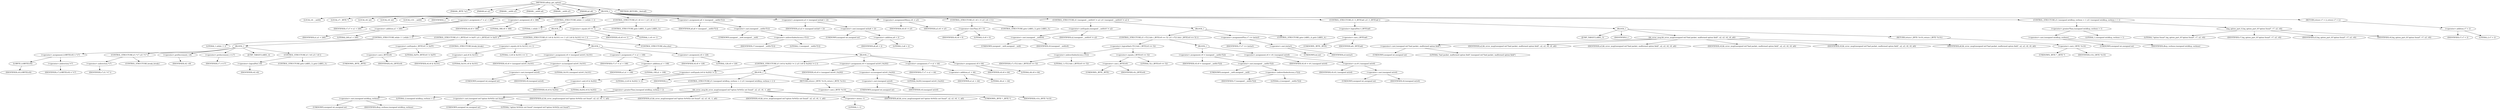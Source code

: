 digraph udhcp_get_option {  
"1000106" [label = "(METHOD,udhcp_get_option)" ]
"1000107" [label = "(PARAM,_BYTE *a1)" ]
"1000108" [label = "(PARAM,int a2)" ]
"1000109" [label = "(PARAM,__int64 a3)" ]
"1000110" [label = "(PARAM,__int64 a4)" ]
"1000111" [label = "(PARAM,__int64 a5)" ]
"1000112" [label = "(PARAM,int a6)" ]
"1000113" [label = "(BLOCK,,)" ]
"1000114" [label = "(LOCAL,v6: __int64)" ]
"1000115" [label = "(LOCAL,v7: _BYTE *)" ]
"1000116" [label = "(LOCAL,v8: int)" ]
"1000117" [label = "(LOCAL,v9: int)" ]
"1000118" [label = "(LOCAL,v10: __int64)" ]
"1000119" [label = "(IDENTIFIER,L,)" ]
"1000120" [label = "(<operator>.assignment,v7 = a1 + 240)" ]
"1000121" [label = "(IDENTIFIER,v7,v7 = a1 + 240)" ]
"1000122" [label = "(<operator>.addition,a1 + 240)" ]
"1000123" [label = "(IDENTIFIER,a1,a1 + 240)" ]
"1000124" [label = "(LITERAL,240,a1 + 240)" ]
"1000125" [label = "(<operator>.assignment,v8 = 388)" ]
"1000126" [label = "(IDENTIFIER,v8,v8 = 388)" ]
"1000127" [label = "(LITERAL,388,v8 = 388)" ]
"1000128" [label = "(CONTROL_STRUCTURE,while ( 1 ),while ( 1 ))" ]
"1000129" [label = "(LITERAL,1,while ( 1 ))" ]
"1000130" [label = "(BLOCK,,)" ]
"1000131" [label = "(CONTROL_STRUCTURE,while ( 1 ),while ( 1 ))" ]
"1000132" [label = "(LITERAL,1,while ( 1 ))" ]
"1000133" [label = "(BLOCK,,)" ]
"1000134" [label = "(<operator>.assignment,LOBYTE(v9) = *v7)" ]
"1000135" [label = "(LOBYTE,LOBYTE(v9))" ]
"1000136" [label = "(IDENTIFIER,v9,LOBYTE(v9))" ]
"1000137" [label = "(<operator>.indirection,*v7)" ]
"1000138" [label = "(IDENTIFIER,v7,LOBYTE(v9) = *v7)" ]
"1000139" [label = "(CONTROL_STRUCTURE,if ( *v7 ),if ( *v7 ))" ]
"1000140" [label = "(<operator>.indirection,*v7)" ]
"1000141" [label = "(IDENTIFIER,v7,if ( *v7 ))" ]
"1000142" [label = "(CONTROL_STRUCTURE,break;,break;)" ]
"1000143" [label = "(<operator>.preDecrement,--v8)" ]
"1000144" [label = "(IDENTIFIER,v8,--v8)" ]
"1000145" [label = "(<operator>.preIncrement,++v7)" ]
"1000146" [label = "(IDENTIFIER,v7,++v7)" ]
"1000147" [label = "(JUMP_TARGET,LABEL_4)" ]
"1000148" [label = "(CONTROL_STRUCTURE,if ( !v8 ),if ( !v8 ))" ]
"1000149" [label = "(<operator>.logicalNot,!v8)" ]
"1000150" [label = "(IDENTIFIER,v8,!v8)" ]
"1000151" [label = "(CONTROL_STRUCTURE,goto LABEL_5;,goto LABEL_5;)" ]
"1000152" [label = "(CONTROL_STRUCTURE,if ( (_BYTE)v9 != 0xFF ),if ( (_BYTE)v9 != 0xFF ))" ]
"1000153" [label = "(<operator>.notEquals,(_BYTE)v9 != 0xFF)" ]
"1000154" [label = "(<operator>.cast,(_BYTE)v9)" ]
"1000155" [label = "(UNKNOWN,_BYTE,_BYTE)" ]
"1000156" [label = "(IDENTIFIER,v9,(_BYTE)v9)" ]
"1000157" [label = "(LITERAL,0xFF,(_BYTE)v9 != 0xFF)" ]
"1000158" [label = "(CONTROL_STRUCTURE,break;,break;)" ]
"1000159" [label = "(CONTROL_STRUCTURE,if ( (v6 & 0x101) == 1 ),if ( (v6 & 0x101) == 1 ))" ]
"1000160" [label = "(<operator>.equals,(v6 & 0x101) == 1)" ]
"1000161" [label = "(<operator>.and,v6 & 0x101)" ]
"1000162" [label = "(IDENTIFIER,v6,v6 & 0x101)" ]
"1000163" [label = "(LITERAL,0x101,v6 & 0x101)" ]
"1000164" [label = "(LITERAL,1,(v6 & 0x101) == 1)" ]
"1000165" [label = "(BLOCK,,)" ]
"1000166" [label = "(<operator>.assignment,v6 = (unsigned int)v6 | 0x101)" ]
"1000167" [label = "(IDENTIFIER,v6,v6 = (unsigned int)v6 | 0x101)" ]
"1000168" [label = "(<operator>.or,(unsigned int)v6 | 0x101)" ]
"1000169" [label = "(<operator>.cast,(unsigned int)v6)" ]
"1000170" [label = "(UNKNOWN,unsigned int,unsigned int)" ]
"1000171" [label = "(IDENTIFIER,v6,(unsigned int)v6)" ]
"1000172" [label = "(LITERAL,0x101,(unsigned int)v6 | 0x101)" ]
"1000173" [label = "(<operator>.assignment,v7 = a1 + 108)" ]
"1000174" [label = "(IDENTIFIER,v7,v7 = a1 + 108)" ]
"1000175" [label = "(<operator>.addition,a1 + 108)" ]
"1000176" [label = "(IDENTIFIER,a1,a1 + 108)" ]
"1000177" [label = "(LITERAL,108,a1 + 108)" ]
"1000178" [label = "(<operator>.assignment,v8 = 128)" ]
"1000179" [label = "(IDENTIFIER,v8,v8 = 128)" ]
"1000180" [label = "(LITERAL,128,v8 = 128)" ]
"1000181" [label = "(CONTROL_STRUCTURE,else,else)" ]
"1000182" [label = "(BLOCK,,)" ]
"1000183" [label = "(CONTROL_STRUCTURE,if ( (v6 & 0x202) != 2 ),if ( (v6 & 0x202) != 2 ))" ]
"1000184" [label = "(<operator>.notEquals,(v6 & 0x202) != 2)" ]
"1000185" [label = "(<operator>.and,v6 & 0x202)" ]
"1000186" [label = "(IDENTIFIER,v6,v6 & 0x202)" ]
"1000187" [label = "(LITERAL,0x202,v6 & 0x202)" ]
"1000188" [label = "(LITERAL,2,(v6 & 0x202) != 2)" ]
"1000189" [label = "(BLOCK,,)" ]
"1000190" [label = "(IDENTIFIER,L,)" ]
"1000191" [label = "(CONTROL_STRUCTURE,if ( (unsigned int)dhcp_verbose > 2 ),if ( (unsigned int)dhcp_verbose > 2 ))" ]
"1000192" [label = "(<operator>.greaterThan,(unsigned int)dhcp_verbose > 2)" ]
"1000193" [label = "(<operator>.cast,(unsigned int)dhcp_verbose)" ]
"1000194" [label = "(UNKNOWN,unsigned int,unsigned int)" ]
"1000195" [label = "(IDENTIFIER,dhcp_verbose,(unsigned int)dhcp_verbose)" ]
"1000196" [label = "(LITERAL,2,(unsigned int)dhcp_verbose > 2)" ]
"1000197" [label = "(bb_error_msg,bb_error_msg((unsigned int)\"option 0x%02x not found\", a2, a3, v6, -1, a6))" ]
"1000198" [label = "(<operator>.cast,(unsigned int)\"option 0x%02x not found\")" ]
"1000199" [label = "(UNKNOWN,unsigned int,unsigned int)" ]
"1000200" [label = "(LITERAL,\"option 0x%02x not found\",(unsigned int)\"option 0x%02x not found\")" ]
"1000201" [label = "(IDENTIFIER,a2,bb_error_msg((unsigned int)\"option 0x%02x not found\", a2, a3, v6, -1, a6))" ]
"1000202" [label = "(IDENTIFIER,a3,bb_error_msg((unsigned int)\"option 0x%02x not found\", a2, a3, v6, -1, a6))" ]
"1000203" [label = "(IDENTIFIER,v6,bb_error_msg((unsigned int)\"option 0x%02x not found\", a2, a3, v6, -1, a6))" ]
"1000204" [label = "(<operator>.minus,-1)" ]
"1000205" [label = "(LITERAL,1,-1)" ]
"1000206" [label = "(IDENTIFIER,a6,bb_error_msg((unsigned int)\"option 0x%02x not found\", a2, a3, v6, -1, a6))" ]
"1000207" [label = "(RETURN,return (_BYTE *)v10;,return (_BYTE *)v10;)" ]
"1000208" [label = "(<operator>.cast,(_BYTE *)v10)" ]
"1000209" [label = "(UNKNOWN,_BYTE *,_BYTE *)" ]
"1000210" [label = "(IDENTIFIER,v10,(_BYTE *)v10)" ]
"1000211" [label = "(<operator>.assignment,v6 = (unsigned int)v6 | 0x202)" ]
"1000212" [label = "(IDENTIFIER,v6,v6 = (unsigned int)v6 | 0x202)" ]
"1000213" [label = "(<operator>.or,(unsigned int)v6 | 0x202)" ]
"1000214" [label = "(<operator>.cast,(unsigned int)v6)" ]
"1000215" [label = "(UNKNOWN,unsigned int,unsigned int)" ]
"1000216" [label = "(IDENTIFIER,v6,(unsigned int)v6)" ]
"1000217" [label = "(LITERAL,0x202,(unsigned int)v6 | 0x202)" ]
"1000218" [label = "(<operator>.assignment,v7 = a1 + 44)" ]
"1000219" [label = "(IDENTIFIER,v7,v7 = a1 + 44)" ]
"1000220" [label = "(<operator>.addition,a1 + 44)" ]
"1000221" [label = "(IDENTIFIER,a1,a1 + 44)" ]
"1000222" [label = "(LITERAL,44,a1 + 44)" ]
"1000223" [label = "(<operator>.assignment,v8 = 64)" ]
"1000224" [label = "(IDENTIFIER,v8,v8 = 64)" ]
"1000225" [label = "(LITERAL,64,v8 = 64)" ]
"1000226" [label = "(CONTROL_STRUCTURE,if ( v8 == 1 ),if ( v8 == 1 ))" ]
"1000227" [label = "(<operator>.equals,v8 == 1)" ]
"1000228" [label = "(IDENTIFIER,v8,v8 == 1)" ]
"1000229" [label = "(LITERAL,1,v8 == 1)" ]
"1000230" [label = "(CONTROL_STRUCTURE,goto LABEL_5;,goto LABEL_5;)" ]
"1000231" [label = "(<operator>.assignment,a6 = (unsigned __int8)v7[1])" ]
"1000232" [label = "(IDENTIFIER,a6,a6 = (unsigned __int8)v7[1])" ]
"1000233" [label = "(<operator>.cast,(unsigned __int8)v7[1])" ]
"1000234" [label = "(UNKNOWN,unsigned __int8,unsigned __int8)" ]
"1000235" [label = "(<operator>.indirectIndexAccess,v7[1])" ]
"1000236" [label = "(IDENTIFIER,v7,(unsigned __int8)v7[1])" ]
"1000237" [label = "(LITERAL,1,(unsigned __int8)v7[1])" ]
"1000238" [label = "(<operator>.assignment,a3 = (unsigned int)(a6 + 2))" ]
"1000239" [label = "(IDENTIFIER,a3,a3 = (unsigned int)(a6 + 2))" ]
"1000240" [label = "(<operator>.cast,(unsigned int)(a6 + 2))" ]
"1000241" [label = "(UNKNOWN,unsigned int,unsigned int)" ]
"1000242" [label = "(<operator>.addition,a6 + 2)" ]
"1000243" [label = "(IDENTIFIER,a6,a6 + 2)" ]
"1000244" [label = "(LITERAL,2,a6 + 2)" ]
"1000245" [label = "(<operator>.assignmentMinus,v8 -= a3)" ]
"1000246" [label = "(IDENTIFIER,v8,v8 -= a3)" ]
"1000247" [label = "(IDENTIFIER,a3,v8 -= a3)" ]
"1000248" [label = "(CONTROL_STRUCTURE,if ( v8 < 0 ),if ( v8 < 0 ))" ]
"1000249" [label = "(<operator>.lessThan,v8 < 0)" ]
"1000250" [label = "(IDENTIFIER,v8,v8 < 0)" ]
"1000251" [label = "(LITERAL,0,v8 < 0)" ]
"1000252" [label = "(CONTROL_STRUCTURE,goto LABEL_5;,goto LABEL_5;)" ]
"1000253" [label = "(CONTROL_STRUCTURE,if ( (unsigned __int8)v9 != a2 ),if ( (unsigned __int8)v9 != a2 ))" ]
"1000254" [label = "(<operator>.notEquals,(unsigned __int8)v9 != a2)" ]
"1000255" [label = "(<operator>.cast,(unsigned __int8)v9)" ]
"1000256" [label = "(UNKNOWN,unsigned __int8,unsigned __int8)" ]
"1000257" [label = "(IDENTIFIER,v9,(unsigned __int8)v9)" ]
"1000258" [label = "(IDENTIFIER,a2,(unsigned __int8)v9 != a2)" ]
"1000259" [label = "(BLOCK,,)" ]
"1000260" [label = "(CONTROL_STRUCTURE,if ( v7[1] && (_BYTE)v9 == 52 ),if ( v7[1] && (_BYTE)v9 == 52 ))" ]
"1000261" [label = "(<operator>.logicalAnd,v7[1] && (_BYTE)v9 == 52)" ]
"1000262" [label = "(<operator>.indirectIndexAccess,v7[1])" ]
"1000263" [label = "(IDENTIFIER,v7,v7[1] && (_BYTE)v9 == 52)" ]
"1000264" [label = "(LITERAL,1,v7[1] && (_BYTE)v9 == 52)" ]
"1000265" [label = "(<operator>.equals,(_BYTE)v9 == 52)" ]
"1000266" [label = "(<operator>.cast,(_BYTE)v9)" ]
"1000267" [label = "(UNKNOWN,_BYTE,_BYTE)" ]
"1000268" [label = "(IDENTIFIER,v9,(_BYTE)v9)" ]
"1000269" [label = "(LITERAL,52,(_BYTE)v9 == 52)" ]
"1000270" [label = "(BLOCK,,)" ]
"1000271" [label = "(<operator>.assignment,v9 = (unsigned __int8)v7[2])" ]
"1000272" [label = "(IDENTIFIER,v9,v9 = (unsigned __int8)v7[2])" ]
"1000273" [label = "(<operator>.cast,(unsigned __int8)v7[2])" ]
"1000274" [label = "(UNKNOWN,unsigned __int8,unsigned __int8)" ]
"1000275" [label = "(<operator>.indirectIndexAccess,v7[2])" ]
"1000276" [label = "(IDENTIFIER,v7,(unsigned __int8)v7[2])" ]
"1000277" [label = "(LITERAL,2,(unsigned __int8)v7[2])" ]
"1000278" [label = "(<operator>.assignment,v6 = v9 | (unsigned int)v6)" ]
"1000279" [label = "(IDENTIFIER,v6,v6 = v9 | (unsigned int)v6)" ]
"1000280" [label = "(<operator>.or,v9 | (unsigned int)v6)" ]
"1000281" [label = "(IDENTIFIER,v9,v9 | (unsigned int)v6)" ]
"1000282" [label = "(<operator>.cast,(unsigned int)v6)" ]
"1000283" [label = "(UNKNOWN,unsigned int,unsigned int)" ]
"1000284" [label = "(IDENTIFIER,v6,(unsigned int)v6)" ]
"1000285" [label = "(<operator>.assignmentPlus,v7 += (int)a3)" ]
"1000286" [label = "(IDENTIFIER,v7,v7 += (int)a3)" ]
"1000287" [label = "(<operator>.cast,(int)a3)" ]
"1000288" [label = "(UNKNOWN,int,int)" ]
"1000289" [label = "(IDENTIFIER,a3,(int)a3)" ]
"1000290" [label = "(CONTROL_STRUCTURE,goto LABEL_4;,goto LABEL_4;)" ]
"1000291" [label = "(CONTROL_STRUCTURE,if ( !(_BYTE)a6 ),if ( !(_BYTE)a6 ))" ]
"1000292" [label = "(<operator>.logicalNot,!(_BYTE)a6)" ]
"1000293" [label = "(<operator>.cast,(_BYTE)a6)" ]
"1000294" [label = "(UNKNOWN,_BYTE,_BYTE)" ]
"1000295" [label = "(IDENTIFIER,a6,(_BYTE)a6)" ]
"1000296" [label = "(BLOCK,,)" ]
"1000297" [label = "(JUMP_TARGET,LABEL_5)" ]
"1000298" [label = "(IDENTIFIER,L,)" ]
"1000299" [label = "(bb_error_msg,bb_error_msg((unsigned int)\"bad packet, malformed option field\", a2, a3, v6, v9, a6))" ]
"1000300" [label = "(<operator>.cast,(unsigned int)\"bad packet, malformed option field\")" ]
"1000301" [label = "(UNKNOWN,unsigned int,unsigned int)" ]
"1000302" [label = "(LITERAL,\"bad packet, malformed option field\",(unsigned int)\"bad packet, malformed option field\")" ]
"1000303" [label = "(IDENTIFIER,a2,bb_error_msg((unsigned int)\"bad packet, malformed option field\", a2, a3, v6, v9, a6))" ]
"1000304" [label = "(IDENTIFIER,a3,bb_error_msg((unsigned int)\"bad packet, malformed option field\", a2, a3, v6, v9, a6))" ]
"1000305" [label = "(IDENTIFIER,v6,bb_error_msg((unsigned int)\"bad packet, malformed option field\", a2, a3, v6, v9, a6))" ]
"1000306" [label = "(IDENTIFIER,v9,bb_error_msg((unsigned int)\"bad packet, malformed option field\", a2, a3, v6, v9, a6))" ]
"1000307" [label = "(IDENTIFIER,a6,bb_error_msg((unsigned int)\"bad packet, malformed option field\", a2, a3, v6, v9, a6))" ]
"1000308" [label = "(RETURN,return (_BYTE *)v10;,return (_BYTE *)v10;)" ]
"1000309" [label = "(<operator>.cast,(_BYTE *)v10)" ]
"1000310" [label = "(UNKNOWN,_BYTE *,_BYTE *)" ]
"1000311" [label = "(IDENTIFIER,v10,(_BYTE *)v10)" ]
"1000312" [label = "(CONTROL_STRUCTURE,if ( (unsigned int)dhcp_verbose > 1 ),if ( (unsigned int)dhcp_verbose > 1 ))" ]
"1000313" [label = "(<operator>.greaterThan,(unsigned int)dhcp_verbose > 1)" ]
"1000314" [label = "(<operator>.cast,(unsigned int)dhcp_verbose)" ]
"1000315" [label = "(UNKNOWN,unsigned int,unsigned int)" ]
"1000316" [label = "(IDENTIFIER,dhcp_verbose,(unsigned int)dhcp_verbose)" ]
"1000317" [label = "(LITERAL,1,(unsigned int)dhcp_verbose > 1)" ]
"1000318" [label = "(log_option_part_0,log_option_part_0(\"option found\", v7, a3, v6))" ]
"1000319" [label = "(LITERAL,\"option found\",log_option_part_0(\"option found\", v7, a3, v6))" ]
"1000320" [label = "(IDENTIFIER,v7,log_option_part_0(\"option found\", v7, a3, v6))" ]
"1000321" [label = "(IDENTIFIER,a3,log_option_part_0(\"option found\", v7, a3, v6))" ]
"1000322" [label = "(IDENTIFIER,v6,log_option_part_0(\"option found\", v7, a3, v6))" ]
"1000323" [label = "(RETURN,return v7 + 2;,return v7 + 2;)" ]
"1000324" [label = "(<operator>.addition,v7 + 2)" ]
"1000325" [label = "(IDENTIFIER,v7,v7 + 2)" ]
"1000326" [label = "(LITERAL,2,v7 + 2)" ]
"1000327" [label = "(METHOD_RETURN,__fastcall)" ]
  "1000106" -> "1000107" 
  "1000106" -> "1000108" 
  "1000106" -> "1000109" 
  "1000106" -> "1000110" 
  "1000106" -> "1000111" 
  "1000106" -> "1000112" 
  "1000106" -> "1000113" 
  "1000106" -> "1000327" 
  "1000113" -> "1000114" 
  "1000113" -> "1000115" 
  "1000113" -> "1000116" 
  "1000113" -> "1000117" 
  "1000113" -> "1000118" 
  "1000113" -> "1000119" 
  "1000113" -> "1000120" 
  "1000113" -> "1000125" 
  "1000113" -> "1000128" 
  "1000113" -> "1000226" 
  "1000113" -> "1000231" 
  "1000113" -> "1000238" 
  "1000113" -> "1000245" 
  "1000113" -> "1000248" 
  "1000113" -> "1000253" 
  "1000113" -> "1000291" 
  "1000113" -> "1000312" 
  "1000113" -> "1000323" 
  "1000120" -> "1000121" 
  "1000120" -> "1000122" 
  "1000122" -> "1000123" 
  "1000122" -> "1000124" 
  "1000125" -> "1000126" 
  "1000125" -> "1000127" 
  "1000128" -> "1000129" 
  "1000128" -> "1000130" 
  "1000130" -> "1000131" 
  "1000130" -> "1000152" 
  "1000130" -> "1000159" 
  "1000131" -> "1000132" 
  "1000131" -> "1000133" 
  "1000133" -> "1000134" 
  "1000133" -> "1000139" 
  "1000133" -> "1000143" 
  "1000133" -> "1000145" 
  "1000133" -> "1000147" 
  "1000133" -> "1000148" 
  "1000134" -> "1000135" 
  "1000134" -> "1000137" 
  "1000135" -> "1000136" 
  "1000137" -> "1000138" 
  "1000139" -> "1000140" 
  "1000139" -> "1000142" 
  "1000140" -> "1000141" 
  "1000143" -> "1000144" 
  "1000145" -> "1000146" 
  "1000148" -> "1000149" 
  "1000148" -> "1000151" 
  "1000149" -> "1000150" 
  "1000152" -> "1000153" 
  "1000152" -> "1000158" 
  "1000153" -> "1000154" 
  "1000153" -> "1000157" 
  "1000154" -> "1000155" 
  "1000154" -> "1000156" 
  "1000159" -> "1000160" 
  "1000159" -> "1000165" 
  "1000159" -> "1000181" 
  "1000160" -> "1000161" 
  "1000160" -> "1000164" 
  "1000161" -> "1000162" 
  "1000161" -> "1000163" 
  "1000165" -> "1000166" 
  "1000165" -> "1000173" 
  "1000165" -> "1000178" 
  "1000166" -> "1000167" 
  "1000166" -> "1000168" 
  "1000168" -> "1000169" 
  "1000168" -> "1000172" 
  "1000169" -> "1000170" 
  "1000169" -> "1000171" 
  "1000173" -> "1000174" 
  "1000173" -> "1000175" 
  "1000175" -> "1000176" 
  "1000175" -> "1000177" 
  "1000178" -> "1000179" 
  "1000178" -> "1000180" 
  "1000181" -> "1000182" 
  "1000182" -> "1000183" 
  "1000182" -> "1000211" 
  "1000182" -> "1000218" 
  "1000182" -> "1000223" 
  "1000183" -> "1000184" 
  "1000183" -> "1000189" 
  "1000184" -> "1000185" 
  "1000184" -> "1000188" 
  "1000185" -> "1000186" 
  "1000185" -> "1000187" 
  "1000189" -> "1000190" 
  "1000189" -> "1000191" 
  "1000189" -> "1000207" 
  "1000191" -> "1000192" 
  "1000191" -> "1000197" 
  "1000192" -> "1000193" 
  "1000192" -> "1000196" 
  "1000193" -> "1000194" 
  "1000193" -> "1000195" 
  "1000197" -> "1000198" 
  "1000197" -> "1000201" 
  "1000197" -> "1000202" 
  "1000197" -> "1000203" 
  "1000197" -> "1000204" 
  "1000197" -> "1000206" 
  "1000198" -> "1000199" 
  "1000198" -> "1000200" 
  "1000204" -> "1000205" 
  "1000207" -> "1000208" 
  "1000208" -> "1000209" 
  "1000208" -> "1000210" 
  "1000211" -> "1000212" 
  "1000211" -> "1000213" 
  "1000213" -> "1000214" 
  "1000213" -> "1000217" 
  "1000214" -> "1000215" 
  "1000214" -> "1000216" 
  "1000218" -> "1000219" 
  "1000218" -> "1000220" 
  "1000220" -> "1000221" 
  "1000220" -> "1000222" 
  "1000223" -> "1000224" 
  "1000223" -> "1000225" 
  "1000226" -> "1000227" 
  "1000226" -> "1000230" 
  "1000227" -> "1000228" 
  "1000227" -> "1000229" 
  "1000231" -> "1000232" 
  "1000231" -> "1000233" 
  "1000233" -> "1000234" 
  "1000233" -> "1000235" 
  "1000235" -> "1000236" 
  "1000235" -> "1000237" 
  "1000238" -> "1000239" 
  "1000238" -> "1000240" 
  "1000240" -> "1000241" 
  "1000240" -> "1000242" 
  "1000242" -> "1000243" 
  "1000242" -> "1000244" 
  "1000245" -> "1000246" 
  "1000245" -> "1000247" 
  "1000248" -> "1000249" 
  "1000248" -> "1000252" 
  "1000249" -> "1000250" 
  "1000249" -> "1000251" 
  "1000253" -> "1000254" 
  "1000253" -> "1000259" 
  "1000254" -> "1000255" 
  "1000254" -> "1000258" 
  "1000255" -> "1000256" 
  "1000255" -> "1000257" 
  "1000259" -> "1000260" 
  "1000259" -> "1000285" 
  "1000259" -> "1000290" 
  "1000260" -> "1000261" 
  "1000260" -> "1000270" 
  "1000261" -> "1000262" 
  "1000261" -> "1000265" 
  "1000262" -> "1000263" 
  "1000262" -> "1000264" 
  "1000265" -> "1000266" 
  "1000265" -> "1000269" 
  "1000266" -> "1000267" 
  "1000266" -> "1000268" 
  "1000270" -> "1000271" 
  "1000270" -> "1000278" 
  "1000271" -> "1000272" 
  "1000271" -> "1000273" 
  "1000273" -> "1000274" 
  "1000273" -> "1000275" 
  "1000275" -> "1000276" 
  "1000275" -> "1000277" 
  "1000278" -> "1000279" 
  "1000278" -> "1000280" 
  "1000280" -> "1000281" 
  "1000280" -> "1000282" 
  "1000282" -> "1000283" 
  "1000282" -> "1000284" 
  "1000285" -> "1000286" 
  "1000285" -> "1000287" 
  "1000287" -> "1000288" 
  "1000287" -> "1000289" 
  "1000291" -> "1000292" 
  "1000291" -> "1000296" 
  "1000292" -> "1000293" 
  "1000293" -> "1000294" 
  "1000293" -> "1000295" 
  "1000296" -> "1000297" 
  "1000296" -> "1000298" 
  "1000296" -> "1000299" 
  "1000296" -> "1000308" 
  "1000299" -> "1000300" 
  "1000299" -> "1000303" 
  "1000299" -> "1000304" 
  "1000299" -> "1000305" 
  "1000299" -> "1000306" 
  "1000299" -> "1000307" 
  "1000300" -> "1000301" 
  "1000300" -> "1000302" 
  "1000308" -> "1000309" 
  "1000309" -> "1000310" 
  "1000309" -> "1000311" 
  "1000312" -> "1000313" 
  "1000312" -> "1000318" 
  "1000313" -> "1000314" 
  "1000313" -> "1000317" 
  "1000314" -> "1000315" 
  "1000314" -> "1000316" 
  "1000318" -> "1000319" 
  "1000318" -> "1000320" 
  "1000318" -> "1000321" 
  "1000318" -> "1000322" 
  "1000323" -> "1000324" 
  "1000324" -> "1000325" 
  "1000324" -> "1000326" 
}
